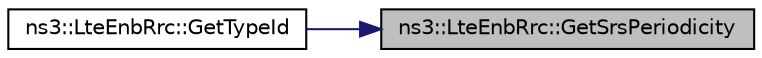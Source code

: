 digraph "ns3::LteEnbRrc::GetSrsPeriodicity"
{
 // LATEX_PDF_SIZE
  edge [fontname="Helvetica",fontsize="10",labelfontname="Helvetica",labelfontsize="10"];
  node [fontname="Helvetica",fontsize="10",shape=record];
  rankdir="RL";
  Node1 [label="ns3::LteEnbRrc::GetSrsPeriodicity",height=0.2,width=0.4,color="black", fillcolor="grey75", style="filled", fontcolor="black",tooltip=" "];
  Node1 -> Node2 [dir="back",color="midnightblue",fontsize="10",style="solid",fontname="Helvetica"];
  Node2 [label="ns3::LteEnbRrc::GetTypeId",height=0.2,width=0.4,color="black", fillcolor="white", style="filled",URL="$classns3_1_1_lte_enb_rrc.html#a190eb3b4dd8f551a205878eceddac013",tooltip="Get the type ID."];
}
